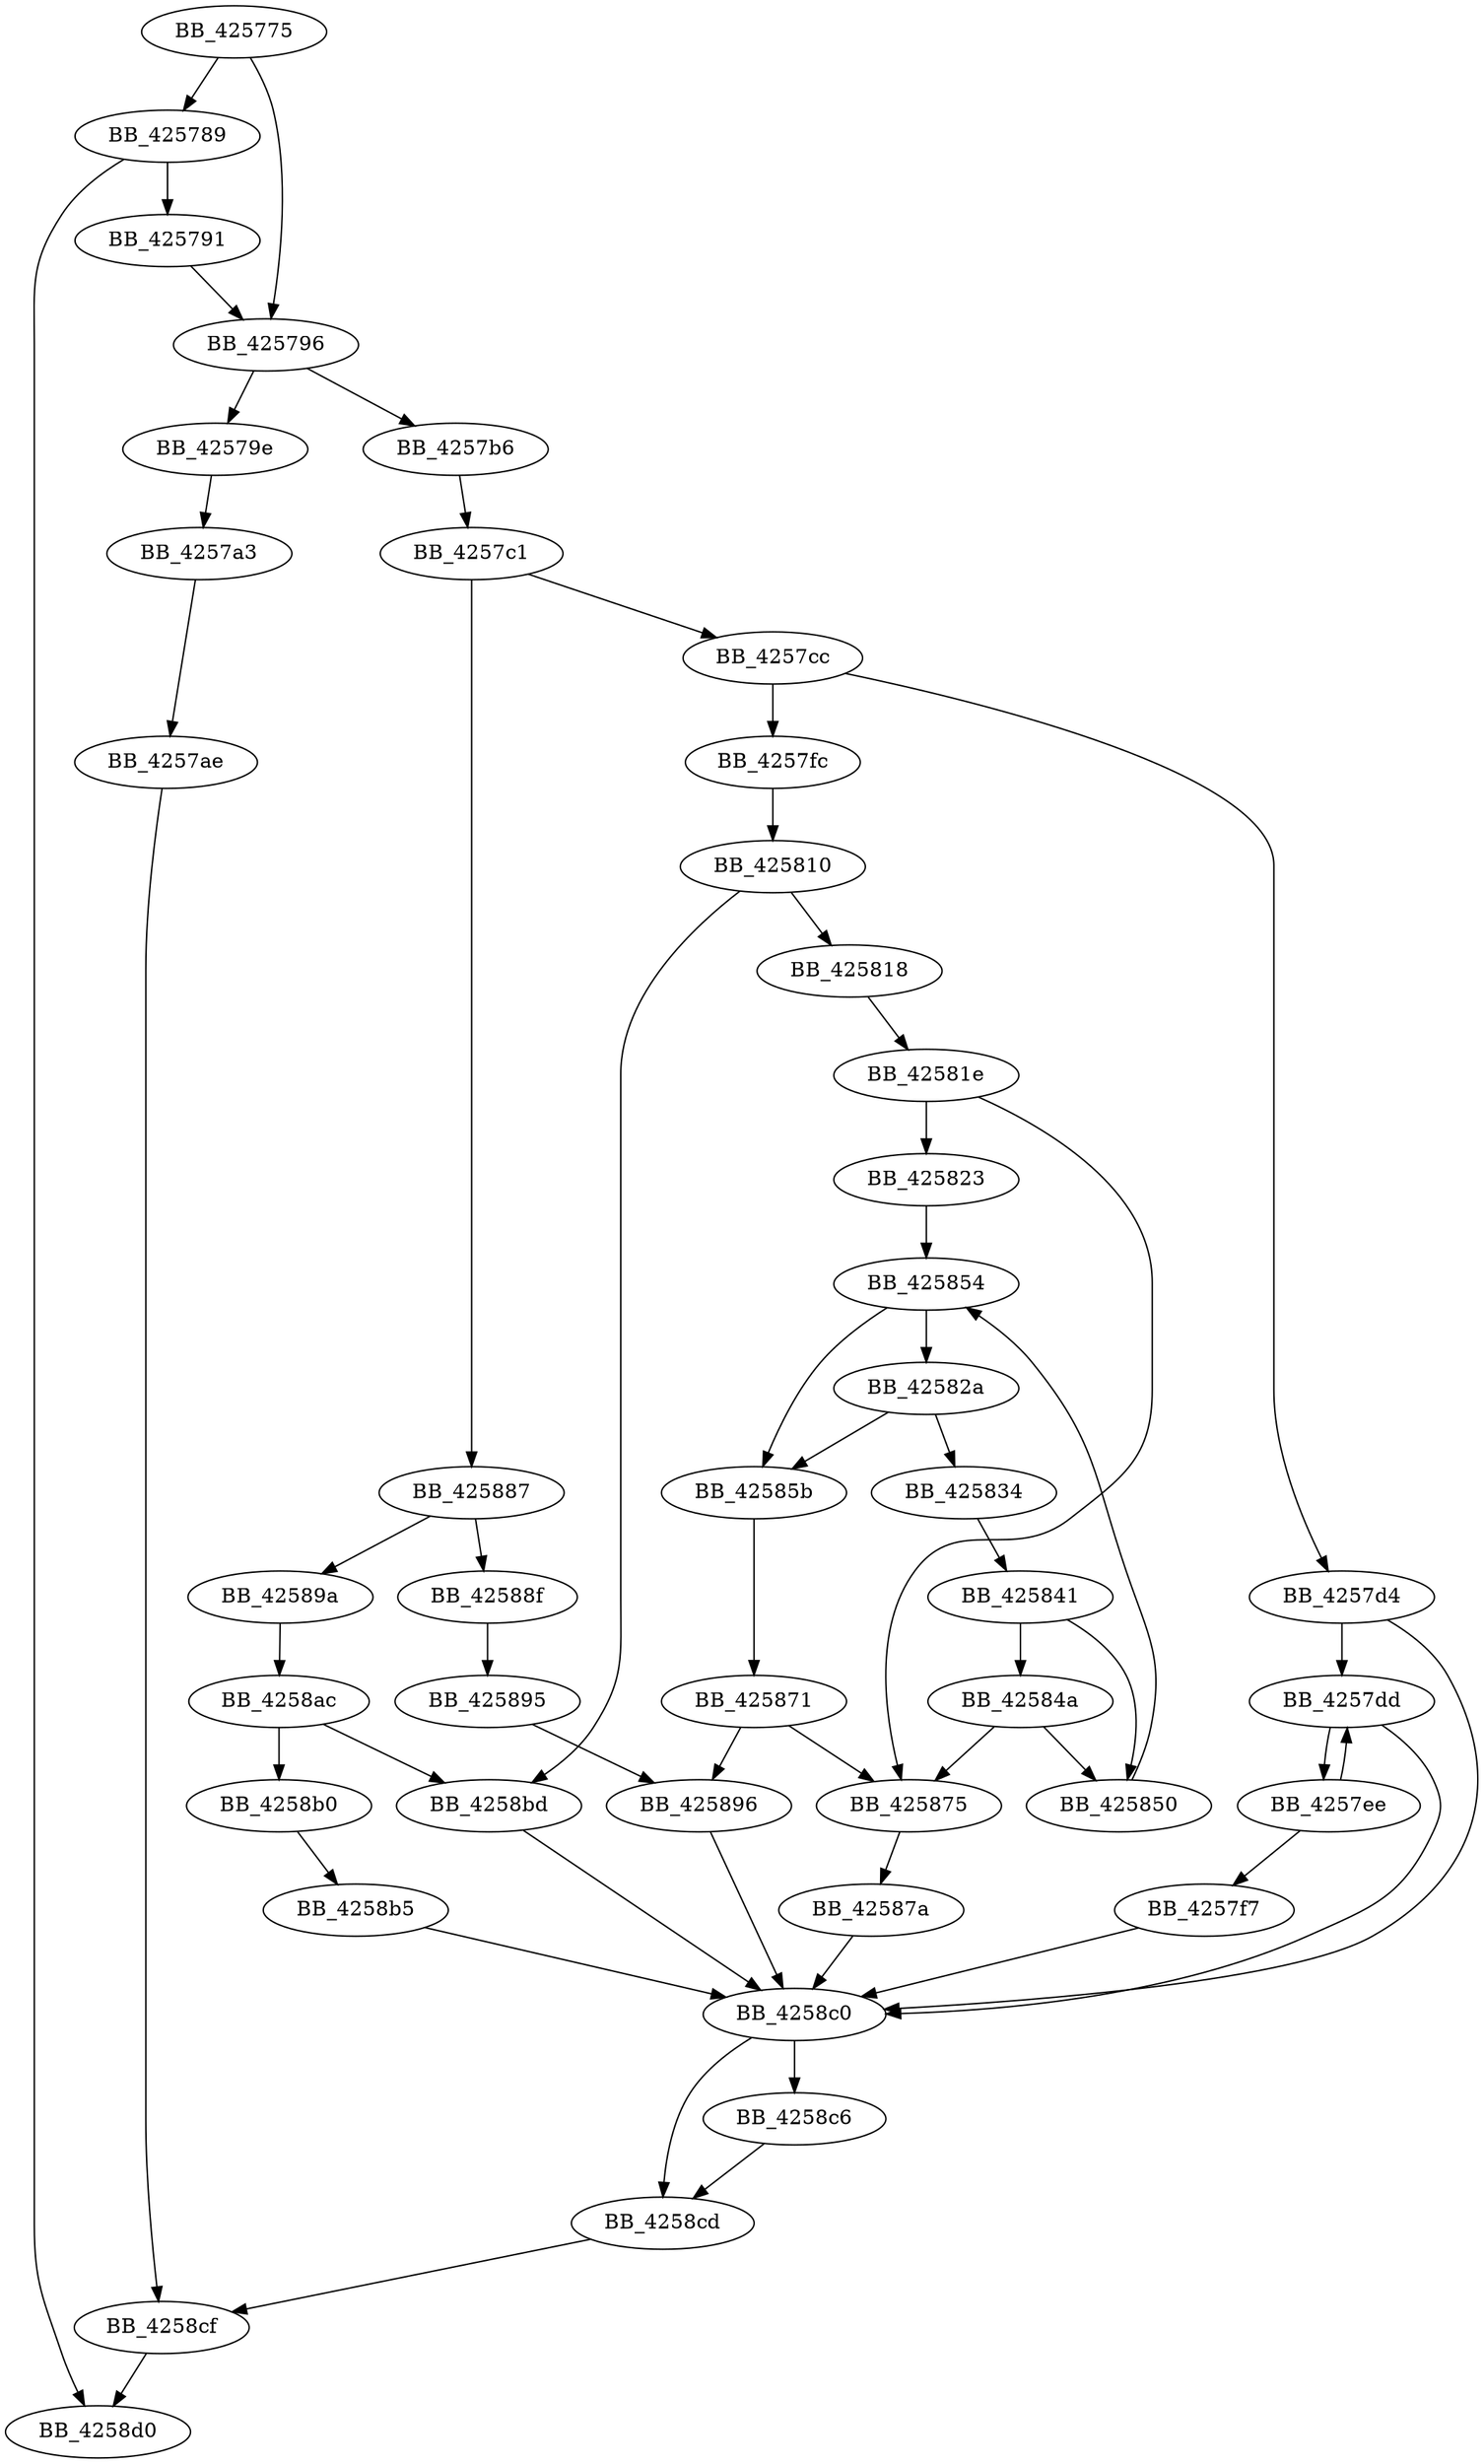 DiGraph __mbstowcs_l_helper{
BB_425775->BB_425789
BB_425775->BB_425796
BB_425789->BB_425791
BB_425789->BB_4258d0
BB_425791->BB_425796
BB_425796->BB_42579e
BB_425796->BB_4257b6
BB_42579e->BB_4257a3
BB_4257a3->BB_4257ae
BB_4257ae->BB_4258cf
BB_4257b6->BB_4257c1
BB_4257c1->BB_4257cc
BB_4257c1->BB_425887
BB_4257cc->BB_4257d4
BB_4257cc->BB_4257fc
BB_4257d4->BB_4257dd
BB_4257d4->BB_4258c0
BB_4257dd->BB_4257ee
BB_4257dd->BB_4258c0
BB_4257ee->BB_4257dd
BB_4257ee->BB_4257f7
BB_4257f7->BB_4258c0
BB_4257fc->BB_425810
BB_425810->BB_425818
BB_425810->BB_4258bd
BB_425818->BB_42581e
BB_42581e->BB_425823
BB_42581e->BB_425875
BB_425823->BB_425854
BB_42582a->BB_425834
BB_42582a->BB_42585b
BB_425834->BB_425841
BB_425841->BB_42584a
BB_425841->BB_425850
BB_42584a->BB_425850
BB_42584a->BB_425875
BB_425850->BB_425854
BB_425854->BB_42582a
BB_425854->BB_42585b
BB_42585b->BB_425871
BB_425871->BB_425875
BB_425871->BB_425896
BB_425875->BB_42587a
BB_42587a->BB_4258c0
BB_425887->BB_42588f
BB_425887->BB_42589a
BB_42588f->BB_425895
BB_425895->BB_425896
BB_425896->BB_4258c0
BB_42589a->BB_4258ac
BB_4258ac->BB_4258b0
BB_4258ac->BB_4258bd
BB_4258b0->BB_4258b5
BB_4258b5->BB_4258c0
BB_4258bd->BB_4258c0
BB_4258c0->BB_4258c6
BB_4258c0->BB_4258cd
BB_4258c6->BB_4258cd
BB_4258cd->BB_4258cf
BB_4258cf->BB_4258d0
}
